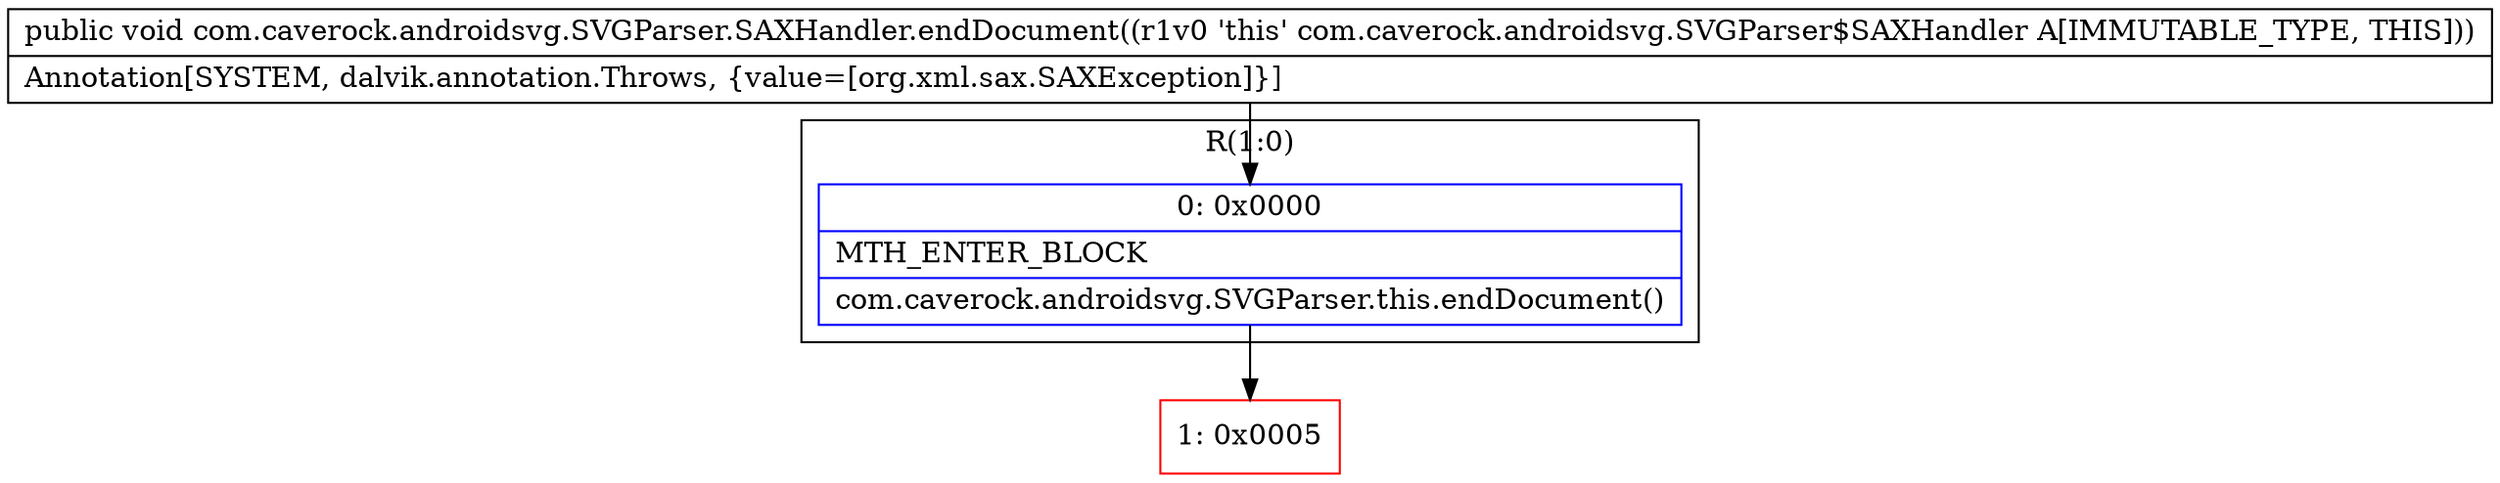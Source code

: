 digraph "CFG forcom.caverock.androidsvg.SVGParser.SAXHandler.endDocument()V" {
subgraph cluster_Region_415767240 {
label = "R(1:0)";
node [shape=record,color=blue];
Node_0 [shape=record,label="{0\:\ 0x0000|MTH_ENTER_BLOCK\l|com.caverock.androidsvg.SVGParser.this.endDocument()\l}"];
}
Node_1 [shape=record,color=red,label="{1\:\ 0x0005}"];
MethodNode[shape=record,label="{public void com.caverock.androidsvg.SVGParser.SAXHandler.endDocument((r1v0 'this' com.caverock.androidsvg.SVGParser$SAXHandler A[IMMUTABLE_TYPE, THIS]))  | Annotation[SYSTEM, dalvik.annotation.Throws, \{value=[org.xml.sax.SAXException]\}]\l}"];
MethodNode -> Node_0;
Node_0 -> Node_1;
}

